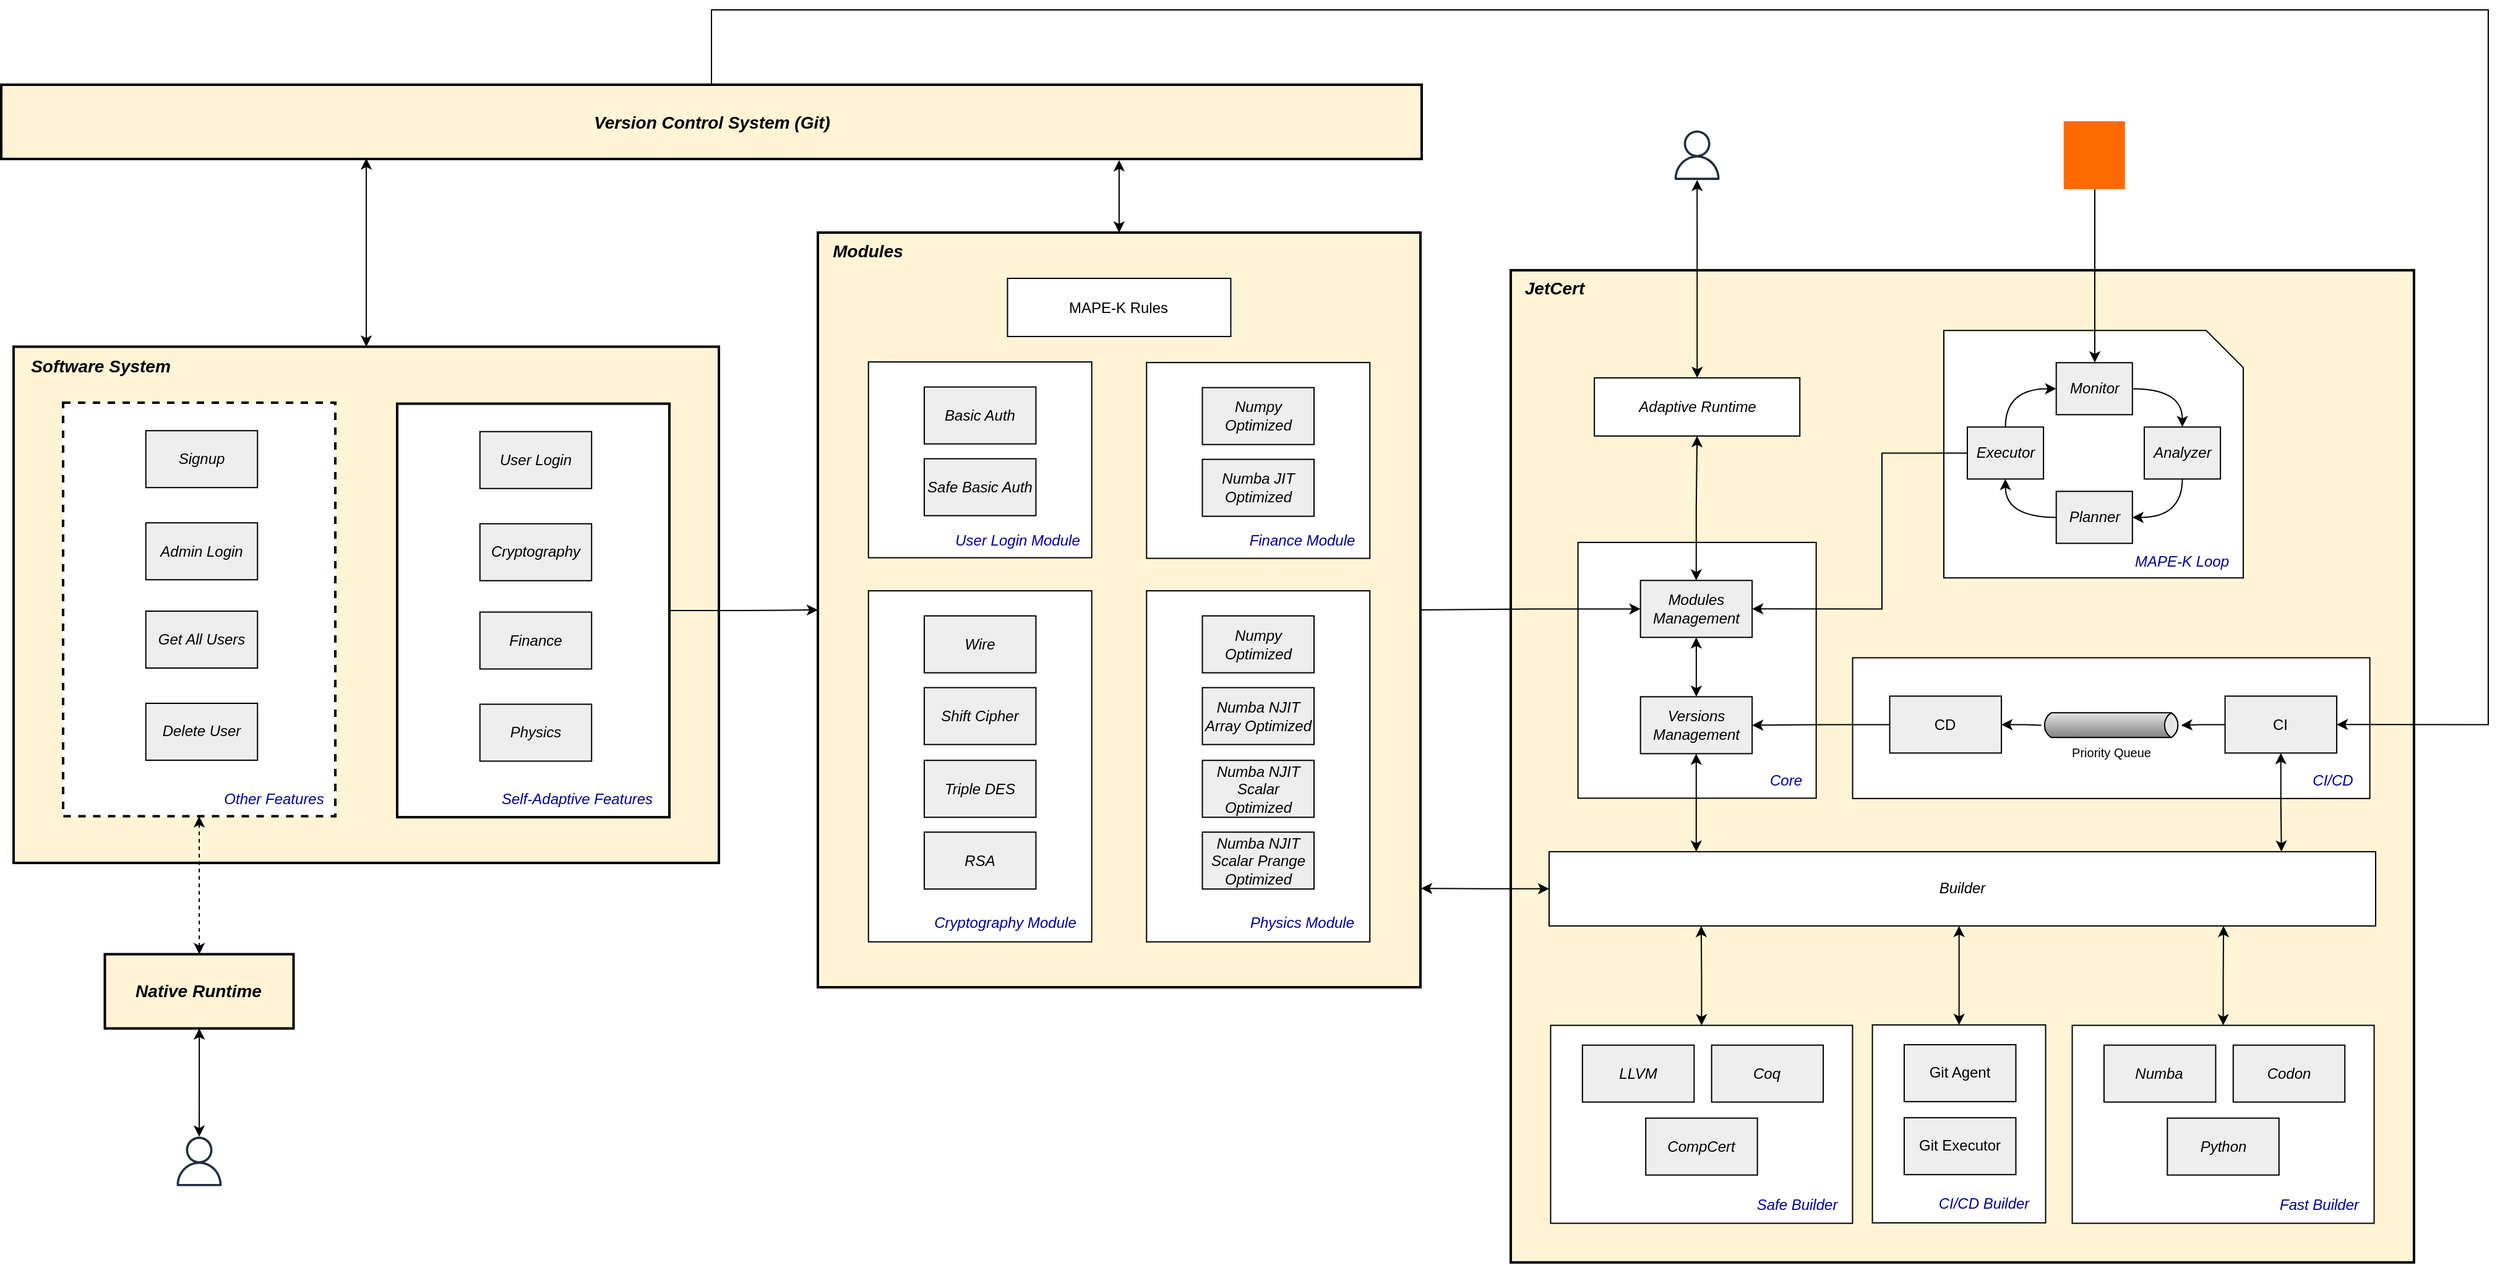 <mxfile version="26.0.6">
  <diagram name="Page-1" id="ZFVRr7OpjtKKJH29cP2N">
    <mxGraphModel dx="2689" dy="1627" grid="1" gridSize="10" guides="1" tooltips="1" connect="1" arrows="1" fold="1" page="1" pageScale="1" pageWidth="850" pageHeight="1100" math="0" shadow="0">
      <root>
        <mxCell id="0" />
        <mxCell id="1" parent="0" />
        <mxCell id="7SUzxIseQcVDFoDJgZ21-4" value="" style="rounded=0;whiteSpace=wrap;html=1;strokeWidth=2;fillColor=#fff5d6;strokeColor=#000000;" parent="1" vertex="1">
          <mxGeometry x="-890" y="42.24" width="570" height="417.25" as="geometry" />
        </mxCell>
        <mxCell id="7SUzxIseQcVDFoDJgZ21-5" value="&lt;font style=&quot;font-size: 14px;&quot;&gt;&lt;b&gt;&lt;i&gt;Software System&lt;/i&gt;&lt;/b&gt;&lt;/font&gt;" style="text;html=1;align=center;verticalAlign=middle;resizable=0;points=[];autosize=1;strokeColor=none;fillColor=none;" parent="1" vertex="1">
          <mxGeometry x="-890" y="42.74" width="140" height="30" as="geometry" />
        </mxCell>
        <mxCell id="nUs16ag-8KY5u_Jwet5G-22" value="" style="rounded=0;whiteSpace=wrap;html=1;fillColor=#FFF5D6;strokeWidth=2;" parent="1" vertex="1">
          <mxGeometry x="-240" y="-50" width="487" height="610" as="geometry" />
        </mxCell>
        <mxCell id="nUs16ag-8KY5u_Jwet5G-24" value="&lt;font style=&quot;font-size: 14px;&quot;&gt;&lt;b&gt;&lt;i&gt;Modules&lt;/i&gt;&lt;/b&gt;&lt;/font&gt;" style="text;html=1;align=center;verticalAlign=middle;resizable=0;points=[];autosize=1;strokeColor=none;fillColor=none;" parent="1" vertex="1">
          <mxGeometry x="-240" y="-50" width="80" height="30" as="geometry" />
        </mxCell>
        <mxCell id="nUs16ag-8KY5u_Jwet5G-88" value="" style="rounded=0;whiteSpace=wrap;html=1;" parent="1" vertex="1">
          <mxGeometry x="25.65" y="55.06" width="180.46" height="158.25" as="geometry" />
        </mxCell>
        <mxCell id="nUs16ag-8KY5u_Jwet5G-89" value="&lt;i style=&quot;&quot;&gt;&lt;font style=&quot;font-size: 12px;&quot;&gt;Numpy Optimized&lt;/font&gt;&lt;/i&gt;" style="html=1;dropTarget=0;whiteSpace=wrap;fillColor=#EEEEEE;" parent="1" vertex="1">
          <mxGeometry x="70.76" y="75.31" width="90.24" height="46" as="geometry" />
        </mxCell>
        <mxCell id="nUs16ag-8KY5u_Jwet5G-90" value="&lt;i&gt;Numba JIT Optimized&lt;/i&gt;" style="html=1;dropTarget=0;whiteSpace=wrap;fillColor=#EEEEEE;" parent="1" vertex="1">
          <mxGeometry x="70.76" y="133.31" width="90.24" height="46" as="geometry" />
        </mxCell>
        <mxCell id="nUs16ag-8KY5u_Jwet5G-91" value="&lt;font size=&quot;1&quot; color=&quot;#000099&quot; style=&quot;&quot;&gt;&lt;i style=&quot;font-size: 12px;&quot;&gt;Finance Module&lt;/i&gt;&lt;/font&gt;" style="text;html=1;align=center;verticalAlign=middle;resizable=0;points=[];autosize=1;strokeColor=none;fillColor=none;" parent="1" vertex="1">
          <mxGeometry x="96.11" y="183.81" width="110" height="30" as="geometry" />
        </mxCell>
        <mxCell id="48fDKb3yu4CFOlkJPKU8-24" value="MAPE-K Rules" style="rounded=0;whiteSpace=wrap;html=1;" parent="1" vertex="1">
          <mxGeometry x="-86.73" y="-13.0" width="180.46" height="47" as="geometry" />
        </mxCell>
        <mxCell id="NnZYRGLzejtgDi9ghLFj-72" style="edgeStyle=orthogonalEdgeStyle;rounded=0;orthogonalLoop=1;jettySize=auto;html=1;" parent="1" source="NnZYRGLzejtgDi9ghLFj-1" target="nUs16ag-8KY5u_Jwet5G-22" edge="1">
          <mxGeometry relative="1" as="geometry" />
        </mxCell>
        <mxCell id="NnZYRGLzejtgDi9ghLFj-1" value="" style="rounded=0;whiteSpace=wrap;html=1;strokeWidth=2;" parent="1" vertex="1">
          <mxGeometry x="-580" y="88.3" width="220" height="334.25" as="geometry" />
        </mxCell>
        <mxCell id="NnZYRGLzejtgDi9ghLFj-4" value="&lt;i&gt;User Login&lt;/i&gt;" style="html=1;dropTarget=0;whiteSpace=wrap;fillColor=#EEEEEE;" parent="1" vertex="1">
          <mxGeometry x="-513.12" y="110.86" width="90.24" height="46" as="geometry" />
        </mxCell>
        <mxCell id="NnZYRGLzejtgDi9ghLFj-5" value="&lt;i&gt;Cryptography&lt;/i&gt;" style="html=1;dropTarget=0;whiteSpace=wrap;fillColor=#EEEEEE;" parent="1" vertex="1">
          <mxGeometry x="-513.12" y="185.36" width="90.24" height="46" as="geometry" />
        </mxCell>
        <mxCell id="NnZYRGLzejtgDi9ghLFj-11" value="&lt;i style=&quot;&quot;&gt;&lt;font style=&quot;font-size: 12px;&quot;&gt;Finance&lt;/font&gt;&lt;/i&gt;" style="html=1;dropTarget=0;whiteSpace=wrap;fillColor=#EEEEEE;" parent="1" vertex="1">
          <mxGeometry x="-513.12" y="256.74" width="90.24" height="46" as="geometry" />
        </mxCell>
        <mxCell id="NnZYRGLzejtgDi9ghLFj-12" value="&lt;i&gt;Physics&lt;/i&gt;" style="html=1;dropTarget=0;whiteSpace=wrap;fillColor=#EEEEEE;" parent="1" vertex="1">
          <mxGeometry x="-513.12" y="331.24" width="90.24" height="46" as="geometry" />
        </mxCell>
        <mxCell id="NnZYRGLzejtgDi9ghLFj-35" value="&lt;font color=&quot;#000099&quot;&gt;&lt;i&gt;Self-Adaptive Features&lt;/i&gt;&lt;/font&gt;" style="text;html=1;align=center;verticalAlign=middle;resizable=0;points=[];autosize=1;strokeColor=none;fillColor=none;" parent="1" vertex="1">
          <mxGeometry x="-510" y="392.55" width="150" height="30" as="geometry" />
        </mxCell>
        <mxCell id="K5gOMNAxIlGWHmhBvM_P-454" style="edgeStyle=orthogonalEdgeStyle;rounded=0;orthogonalLoop=1;jettySize=auto;html=1;dashed=1;startArrow=classic;startFill=1;" parent="1" source="NnZYRGLzejtgDi9ghLFj-44" target="K5gOMNAxIlGWHmhBvM_P-452" edge="1">
          <mxGeometry relative="1" as="geometry" />
        </mxCell>
        <mxCell id="NnZYRGLzejtgDi9ghLFj-44" value="" style="rounded=0;whiteSpace=wrap;html=1;strokeWidth=2;dashed=1;" parent="1" vertex="1">
          <mxGeometry x="-850" y="87.55" width="220" height="334.25" as="geometry" />
        </mxCell>
        <mxCell id="NnZYRGLzejtgDi9ghLFj-45" value="&lt;i&gt;Signup&lt;/i&gt;" style="html=1;dropTarget=0;whiteSpace=wrap;fillColor=#EEEEEE;" parent="1" vertex="1">
          <mxGeometry x="-783.12" y="110.11" width="90.24" height="46" as="geometry" />
        </mxCell>
        <mxCell id="NnZYRGLzejtgDi9ghLFj-46" value="&lt;i&gt;Admin Login&lt;/i&gt;" style="html=1;dropTarget=0;whiteSpace=wrap;fillColor=#EEEEEE;" parent="1" vertex="1">
          <mxGeometry x="-783.12" y="184.61" width="90.24" height="46" as="geometry" />
        </mxCell>
        <mxCell id="NnZYRGLzejtgDi9ghLFj-47" value="&lt;i style=&quot;&quot;&gt;&lt;font style=&quot;font-size: 12px;&quot;&gt;Get All Users&lt;/font&gt;&lt;/i&gt;" style="html=1;dropTarget=0;whiteSpace=wrap;fillColor=#EEEEEE;" parent="1" vertex="1">
          <mxGeometry x="-783.12" y="255.99" width="90.24" height="46" as="geometry" />
        </mxCell>
        <mxCell id="NnZYRGLzejtgDi9ghLFj-48" value="&lt;i&gt;Delete User&lt;/i&gt;" style="html=1;dropTarget=0;whiteSpace=wrap;fillColor=#EEEEEE;" parent="1" vertex="1">
          <mxGeometry x="-783.12" y="330.49" width="90.24" height="46" as="geometry" />
        </mxCell>
        <mxCell id="NnZYRGLzejtgDi9ghLFj-49" value="&lt;font color=&quot;#000099&quot;&gt;&lt;i&gt;Other Features&lt;/i&gt;&lt;/font&gt;" style="text;html=1;align=center;verticalAlign=middle;resizable=0;points=[];autosize=1;strokeColor=none;fillColor=none;" parent="1" vertex="1">
          <mxGeometry x="-730" y="392.55" width="100" height="30" as="geometry" />
        </mxCell>
        <mxCell id="NnZYRGLzejtgDi9ghLFj-55" value="" style="rounded=0;whiteSpace=wrap;html=1;" parent="1" vertex="1">
          <mxGeometry x="25.65" y="239.56" width="180.46" height="283.75" as="geometry" />
        </mxCell>
        <mxCell id="NnZYRGLzejtgDi9ghLFj-56" value="&lt;i&gt;Numpy Optimized&lt;/i&gt;" style="html=1;dropTarget=0;whiteSpace=wrap;fillColor=#EEEEEE;" parent="1" vertex="1">
          <mxGeometry x="70.76" y="259.81" width="90.24" height="46" as="geometry" />
        </mxCell>
        <mxCell id="NnZYRGLzejtgDi9ghLFj-57" value="&lt;i&gt;Numba NJIT Array Optimized&lt;/i&gt;" style="html=1;dropTarget=0;whiteSpace=wrap;fillColor=#EEEEEE;" parent="1" vertex="1">
          <mxGeometry x="70.76" y="317.81" width="90.24" height="46" as="geometry" />
        </mxCell>
        <mxCell id="NnZYRGLzejtgDi9ghLFj-58" value="&lt;font size=&quot;1&quot; color=&quot;#000099&quot; style=&quot;&quot;&gt;&lt;i style=&quot;font-size: 12px;&quot;&gt;Physics Module&lt;/i&gt;&lt;/font&gt;" style="text;html=1;align=center;verticalAlign=middle;resizable=0;points=[];autosize=1;strokeColor=none;fillColor=none;" parent="1" vertex="1">
          <mxGeometry x="96.11" y="493.31" width="110" height="30" as="geometry" />
        </mxCell>
        <mxCell id="NnZYRGLzejtgDi9ghLFj-59" value="&lt;i&gt;Numba NJIT Scalar Optimized&lt;/i&gt;" style="html=1;dropTarget=0;whiteSpace=wrap;fillColor=#EEEEEE;" parent="1" vertex="1">
          <mxGeometry x="70.76" y="376.62" width="90.24" height="46" as="geometry" />
        </mxCell>
        <mxCell id="NnZYRGLzejtgDi9ghLFj-60" value="&lt;i&gt;Numba NJIT Scalar Prange Optimized&lt;/i&gt;" style="html=1;dropTarget=0;whiteSpace=wrap;fillColor=#EEEEEE;" parent="1" vertex="1">
          <mxGeometry x="70.76" y="434.62" width="90.24" height="46" as="geometry" />
        </mxCell>
        <mxCell id="NnZYRGLzejtgDi9ghLFj-61" value="" style="rounded=0;whiteSpace=wrap;html=1;" parent="1" vertex="1">
          <mxGeometry x="-199.12" y="239.56" width="180.46" height="283.75" as="geometry" />
        </mxCell>
        <mxCell id="NnZYRGLzejtgDi9ghLFj-62" value="&lt;i&gt;Wire&lt;/i&gt;" style="html=1;dropTarget=0;whiteSpace=wrap;fillColor=#EEEEEE;" parent="1" vertex="1">
          <mxGeometry x="-154.01" y="259.81" width="90.24" height="46" as="geometry" />
        </mxCell>
        <mxCell id="NnZYRGLzejtgDi9ghLFj-63" value="&lt;i&gt;Shift Cipher&lt;/i&gt;" style="html=1;dropTarget=0;whiteSpace=wrap;fillColor=#EEEEEE;" parent="1" vertex="1">
          <mxGeometry x="-154.01" y="317.81" width="90.24" height="46" as="geometry" />
        </mxCell>
        <mxCell id="NnZYRGLzejtgDi9ghLFj-64" value="&lt;font size=&quot;1&quot; color=&quot;#000099&quot; style=&quot;&quot;&gt;&lt;i style=&quot;font-size: 12px;&quot;&gt;Cryptography Module&lt;/i&gt;&lt;/font&gt;" style="text;html=1;align=center;verticalAlign=middle;resizable=0;points=[];autosize=1;strokeColor=none;fillColor=none;" parent="1" vertex="1">
          <mxGeometry x="-158.66" y="493.31" width="140" height="30" as="geometry" />
        </mxCell>
        <mxCell id="NnZYRGLzejtgDi9ghLFj-65" value="&lt;i&gt;Triple DES&lt;/i&gt;" style="html=1;dropTarget=0;whiteSpace=wrap;fillColor=#EEEEEE;" parent="1" vertex="1">
          <mxGeometry x="-154.01" y="376.62" width="90.24" height="46" as="geometry" />
        </mxCell>
        <mxCell id="NnZYRGLzejtgDi9ghLFj-66" value="&lt;i&gt;RSA&lt;/i&gt;" style="html=1;dropTarget=0;whiteSpace=wrap;fillColor=#EEEEEE;" parent="1" vertex="1">
          <mxGeometry x="-154.01" y="434.62" width="90.24" height="46" as="geometry" />
        </mxCell>
        <mxCell id="NnZYRGLzejtgDi9ghLFj-67" value="" style="rounded=0;whiteSpace=wrap;html=1;" parent="1" vertex="1">
          <mxGeometry x="-199.12" y="54.56" width="180.46" height="158.25" as="geometry" />
        </mxCell>
        <mxCell id="NnZYRGLzejtgDi9ghLFj-68" value="&lt;i style=&quot;&quot;&gt;&lt;font style=&quot;font-size: 12px;&quot;&gt;Basic Auth&lt;/font&gt;&lt;/i&gt;" style="html=1;dropTarget=0;whiteSpace=wrap;fillColor=#EEEEEE;" parent="1" vertex="1">
          <mxGeometry x="-154.01" y="74.81" width="90.24" height="46" as="geometry" />
        </mxCell>
        <mxCell id="NnZYRGLzejtgDi9ghLFj-69" value="&lt;i&gt;Safe Basic Auth&lt;/i&gt;" style="html=1;dropTarget=0;whiteSpace=wrap;fillColor=#EEEEEE;" parent="1" vertex="1">
          <mxGeometry x="-154.01" y="132.81" width="90.24" height="46" as="geometry" />
        </mxCell>
        <mxCell id="NnZYRGLzejtgDi9ghLFj-70" value="&lt;font size=&quot;1&quot; color=&quot;#000099&quot;&gt;&lt;i style=&quot;font-size: 12px;&quot;&gt;User Login Module&lt;/i&gt;&lt;/font&gt;" style="text;html=1;align=center;verticalAlign=middle;resizable=0;points=[];autosize=1;strokeColor=none;fillColor=none;" parent="1" vertex="1">
          <mxGeometry x="-138.66" y="183.81" width="120" height="30" as="geometry" />
        </mxCell>
        <mxCell id="K5gOMNAxIlGWHmhBvM_P-425" value="" style="sketch=0;outlineConnect=0;fontColor=#232F3E;gradientColor=none;fillColor=#232F3D;strokeColor=none;dashed=0;verticalLabelPosition=bottom;verticalAlign=top;align=center;html=1;fontSize=12;fontStyle=0;aspect=fixed;pointerEvents=1;shape=mxgraph.aws4.user;" parent="1" vertex="1">
          <mxGeometry x="450.59" y="-132.55" width="40" height="40" as="geometry" />
        </mxCell>
        <mxCell id="K5gOMNAxIlGWHmhBvM_P-448" value="" style="rounded=0;whiteSpace=wrap;html=1;fillColor=#FFF5D6;strokeWidth=2;" parent="1" vertex="1">
          <mxGeometry x="-900" y="-169.5" width="1148" height="60" as="geometry" />
        </mxCell>
        <mxCell id="K5gOMNAxIlGWHmhBvM_P-449" value="&lt;font style=&quot;font-size: 14px;&quot;&gt;&lt;b&gt;&lt;i&gt;Version Control System (Git)&lt;/i&gt;&lt;/b&gt;&lt;/font&gt;" style="text;html=1;align=center;verticalAlign=middle;resizable=0;points=[];autosize=1;strokeColor=none;fillColor=none;" parent="1" vertex="1">
          <mxGeometry x="-431" y="-154.5" width="210" height="30" as="geometry" />
        </mxCell>
        <mxCell id="K5gOMNAxIlGWHmhBvM_P-450" value="" style="sketch=0;outlineConnect=0;fontColor=#232F3E;gradientColor=none;fillColor=#232F3D;strokeColor=none;dashed=0;verticalLabelPosition=bottom;verticalAlign=top;align=center;html=1;fontSize=12;fontStyle=0;aspect=fixed;pointerEvents=1;shape=mxgraph.aws4.user;" parent="1" vertex="1">
          <mxGeometry x="-760.0" y="680.79" width="40" height="40" as="geometry" />
        </mxCell>
        <mxCell id="K5gOMNAxIlGWHmhBvM_P-451" value="" style="edgeStyle=orthogonalEdgeStyle;rounded=0;orthogonalLoop=1;jettySize=auto;html=1;startArrow=classic;startFill=1;" parent="1" source="K5gOMNAxIlGWHmhBvM_P-452" target="K5gOMNAxIlGWHmhBvM_P-450" edge="1">
          <mxGeometry relative="1" as="geometry" />
        </mxCell>
        <mxCell id="K5gOMNAxIlGWHmhBvM_P-452" value="" style="rounded=0;whiteSpace=wrap;html=1;fillColor=#FFF5D6;strokeWidth=2;" parent="1" vertex="1">
          <mxGeometry x="-816.25" y="533.29" width="152.5" height="60" as="geometry" />
        </mxCell>
        <mxCell id="K5gOMNAxIlGWHmhBvM_P-453" value="&lt;font style=&quot;font-size: 14px;&quot;&gt;&lt;b&gt;&lt;i&gt;Native Runtime&lt;/i&gt;&lt;/b&gt;&lt;/font&gt;" style="text;html=1;align=center;verticalAlign=middle;resizable=0;points=[];autosize=1;strokeColor=none;fillColor=none;" parent="1" vertex="1">
          <mxGeometry x="-806.25" y="548.29" width="130" height="30" as="geometry" />
        </mxCell>
        <mxCell id="K5gOMNAxIlGWHmhBvM_P-455" style="edgeStyle=orthogonalEdgeStyle;rounded=0;orthogonalLoop=1;jettySize=auto;html=1;entryX=0.787;entryY=1.016;entryDx=0;entryDy=0;entryPerimeter=0;startArrow=classic;startFill=1;" parent="1" source="nUs16ag-8KY5u_Jwet5G-22" target="K5gOMNAxIlGWHmhBvM_P-448" edge="1">
          <mxGeometry relative="1" as="geometry" />
        </mxCell>
        <mxCell id="K5gOMNAxIlGWHmhBvM_P-458" style="edgeStyle=orthogonalEdgeStyle;rounded=0;orthogonalLoop=1;jettySize=auto;html=1;entryX=0.257;entryY=0.992;entryDx=0;entryDy=0;entryPerimeter=0;startArrow=classic;startFill=1;" parent="1" source="7SUzxIseQcVDFoDJgZ21-4" target="K5gOMNAxIlGWHmhBvM_P-448" edge="1">
          <mxGeometry relative="1" as="geometry" />
        </mxCell>
        <mxCell id="K5gOMNAxIlGWHmhBvM_P-460" value="" style="points=[];aspect=fixed;html=1;align=center;shadow=0;dashed=0;fillColor=#FF6A00;strokeColor=none;shape=mxgraph.alibaba_cloud.isoc_iot_security_operations_center;" parent="1" vertex="1">
          <mxGeometry x="766.89" y="-140" width="49.5" height="54.9" as="geometry" />
        </mxCell>
        <mxCell id="v7TEUmhzQmy-gVdDp10a-3" value="" style="rounded=0;whiteSpace=wrap;html=1;fillColor=#FFF5D6;strokeWidth=2;" parent="1" vertex="1">
          <mxGeometry x="320" y="-19.57" width="730" height="802" as="geometry" />
        </mxCell>
        <mxCell id="v7TEUmhzQmy-gVdDp10a-4" value="&lt;font style=&quot;font-size: 14px;&quot;&gt;&lt;b&gt;&lt;i&gt;JetCert&lt;/i&gt;&lt;/b&gt;&lt;/font&gt;" style="text;html=1;align=center;verticalAlign=middle;resizable=0;points=[];autosize=1;strokeColor=none;fillColor=none;" parent="1" vertex="1">
          <mxGeometry x="320" y="-19.57" width="70" height="30" as="geometry" />
        </mxCell>
        <mxCell id="v7TEUmhzQmy-gVdDp10a-6" value="" style="rounded=0;whiteSpace=wrap;html=1;" parent="1" vertex="1">
          <mxGeometry x="374.33" y="200.43" width="192.52" height="206.75" as="geometry" />
        </mxCell>
        <mxCell id="v7TEUmhzQmy-gVdDp10a-7" value="&lt;font size=&quot;1&quot; color=&quot;#000099&quot; style=&quot;&quot;&gt;&lt;i style=&quot;font-size: 12px;&quot;&gt;Core&lt;/i&gt;&lt;/font&gt;" style="text;html=1;align=center;verticalAlign=middle;resizable=0;points=[];autosize=1;strokeColor=none;fillColor=none;" parent="1" vertex="1">
          <mxGeometry x="517.21" y="377.93" width="50" height="30" as="geometry" />
        </mxCell>
        <mxCell id="v7TEUmhzQmy-gVdDp10a-8" value="" style="shape=card;whiteSpace=wrap;html=1;direction=south;" parent="1" vertex="1">
          <mxGeometry x="670.0" y="29.18" width="242" height="200" as="geometry" />
        </mxCell>
        <mxCell id="v7TEUmhzQmy-gVdDp10a-9" value="&lt;font size=&quot;1&quot; color=&quot;#000099&quot; style=&quot;&quot;&gt;&lt;i style=&quot;font-size: 12px;&quot;&gt;MAPE-K Loop&lt;/i&gt;&lt;/font&gt;" style="text;html=1;align=center;verticalAlign=middle;resizable=0;points=[];autosize=1;strokeColor=none;fillColor=none;" parent="1" vertex="1">
          <mxGeometry x="812" y="201.18" width="100" height="30" as="geometry" />
        </mxCell>
        <mxCell id="v7TEUmhzQmy-gVdDp10a-10" style="edgeStyle=orthogonalEdgeStyle;rounded=0;orthogonalLoop=1;jettySize=auto;html=1;entryX=1;entryY=0.5;entryDx=0;entryDy=0;" parent="1" source="v7TEUmhzQmy-gVdDp10a-11" target="v7TEUmhzQmy-gVdDp10a-22" edge="1">
          <mxGeometry relative="1" as="geometry">
            <Array as="points">
              <mxPoint x="620" y="128.43" />
              <mxPoint x="620" y="254.43" />
            </Array>
          </mxGeometry>
        </mxCell>
        <mxCell id="v7TEUmhzQmy-gVdDp10a-11" value="&lt;i&gt;Executor&lt;/i&gt;" style="html=1;dropTarget=0;whiteSpace=wrap;fillColor=#EEEEEE;" parent="1" vertex="1">
          <mxGeometry x="689" y="107.18" width="61.55" height="42" as="geometry" />
        </mxCell>
        <mxCell id="v7TEUmhzQmy-gVdDp10a-12" style="edgeStyle=orthogonalEdgeStyle;rounded=0;orthogonalLoop=1;jettySize=auto;html=1;entryX=0.5;entryY=0;entryDx=0;entryDy=0;curved=1;" parent="1" source="v7TEUmhzQmy-gVdDp10a-14" target="v7TEUmhzQmy-gVdDp10a-15" edge="1">
          <mxGeometry relative="1" as="geometry" />
        </mxCell>
        <mxCell id="v7TEUmhzQmy-gVdDp10a-13" style="edgeStyle=orthogonalEdgeStyle;rounded=0;orthogonalLoop=1;jettySize=auto;html=1;entryX=0.5;entryY=0;entryDx=0;entryDy=0;endArrow=none;endFill=0;startArrow=classic;startFill=1;curved=1;" parent="1" source="v7TEUmhzQmy-gVdDp10a-14" target="v7TEUmhzQmy-gVdDp10a-11" edge="1">
          <mxGeometry relative="1" as="geometry" />
        </mxCell>
        <mxCell id="v7TEUmhzQmy-gVdDp10a-14" value="&lt;i&gt;Monitor&lt;/i&gt;" style="html=1;dropTarget=0;whiteSpace=wrap;fillColor=#EEEEEE;" parent="1" vertex="1">
          <mxGeometry x="760.86" y="55.18" width="61.55" height="42" as="geometry" />
        </mxCell>
        <mxCell id="v7TEUmhzQmy-gVdDp10a-15" value="&lt;i&gt;Analyzer&lt;/i&gt;" style="html=1;dropTarget=0;whiteSpace=wrap;fillColor=#EEEEEE;" parent="1" vertex="1">
          <mxGeometry x="832" y="107.18" width="61.55" height="42" as="geometry" />
        </mxCell>
        <mxCell id="v7TEUmhzQmy-gVdDp10a-16" style="edgeStyle=orthogonalEdgeStyle;rounded=0;orthogonalLoop=1;jettySize=auto;html=1;entryX=0.5;entryY=1;entryDx=0;entryDy=0;startArrow=classic;startFill=1;endArrow=none;endFill=0;curved=1;" parent="1" source="v7TEUmhzQmy-gVdDp10a-18" target="v7TEUmhzQmy-gVdDp10a-15" edge="1">
          <mxGeometry relative="1" as="geometry" />
        </mxCell>
        <mxCell id="v7TEUmhzQmy-gVdDp10a-17" style="edgeStyle=orthogonalEdgeStyle;rounded=0;orthogonalLoop=1;jettySize=auto;html=1;entryX=0.5;entryY=1;entryDx=0;entryDy=0;curved=1;" parent="1" source="v7TEUmhzQmy-gVdDp10a-18" target="v7TEUmhzQmy-gVdDp10a-11" edge="1">
          <mxGeometry relative="1" as="geometry" />
        </mxCell>
        <mxCell id="v7TEUmhzQmy-gVdDp10a-18" value="&lt;i&gt;Planner&lt;/i&gt;" style="html=1;dropTarget=0;whiteSpace=wrap;fillColor=#EEEEEE;" parent="1" vertex="1">
          <mxGeometry x="760.86" y="159.18" width="61.55" height="42" as="geometry" />
        </mxCell>
        <mxCell id="v7TEUmhzQmy-gVdDp10a-71" style="edgeStyle=orthogonalEdgeStyle;rounded=0;orthogonalLoop=1;jettySize=auto;html=1;startArrow=classic;startFill=1;" parent="1" source="v7TEUmhzQmy-gVdDp10a-19" target="K5gOMNAxIlGWHmhBvM_P-425" edge="1">
          <mxGeometry relative="1" as="geometry" />
        </mxCell>
        <mxCell id="v7TEUmhzQmy-gVdDp10a-19" value="&lt;i&gt;Adaptive Runtime&lt;/i&gt;" style="rounded=0;whiteSpace=wrap;html=1;" parent="1" vertex="1">
          <mxGeometry x="387.56" y="67.43" width="166.06" height="47" as="geometry" />
        </mxCell>
        <mxCell id="v7TEUmhzQmy-gVdDp10a-20" style="edgeStyle=orthogonalEdgeStyle;rounded=0;orthogonalLoop=1;jettySize=auto;html=1;entryX=0.5;entryY=1;entryDx=0;entryDy=0;startArrow=classic;startFill=1;" parent="1" source="v7TEUmhzQmy-gVdDp10a-22" target="v7TEUmhzQmy-gVdDp10a-19" edge="1">
          <mxGeometry relative="1" as="geometry" />
        </mxCell>
        <mxCell id="v7TEUmhzQmy-gVdDp10a-21" value="" style="edgeStyle=orthogonalEdgeStyle;rounded=0;orthogonalLoop=1;jettySize=auto;html=1;startArrow=classic;startFill=1;" parent="1" source="v7TEUmhzQmy-gVdDp10a-22" target="v7TEUmhzQmy-gVdDp10a-34" edge="1">
          <mxGeometry relative="1" as="geometry" />
        </mxCell>
        <mxCell id="v7TEUmhzQmy-gVdDp10a-62" style="edgeStyle=orthogonalEdgeStyle;rounded=0;orthogonalLoop=1;jettySize=auto;html=1;entryX=1;entryY=0.5;entryDx=0;entryDy=0;endArrow=none;endFill=0;startArrow=classic;startFill=1;" parent="1" source="v7TEUmhzQmy-gVdDp10a-22" target="nUs16ag-8KY5u_Jwet5G-22" edge="1">
          <mxGeometry relative="1" as="geometry" />
        </mxCell>
        <mxCell id="v7TEUmhzQmy-gVdDp10a-22" value="&lt;div&gt;&lt;i&gt;Modules&lt;/i&gt;&lt;/div&gt;&lt;div&gt;&lt;i&gt;Management&lt;/i&gt;&lt;/div&gt;" style="html=1;dropTarget=0;whiteSpace=wrap;fillColor=#EEEEEE;" parent="1" vertex="1">
          <mxGeometry x="424.83" y="231.18" width="90.24" height="46" as="geometry" />
        </mxCell>
        <mxCell id="v7TEUmhzQmy-gVdDp10a-23" value="" style="rounded=0;whiteSpace=wrap;html=1;" parent="1" vertex="1">
          <mxGeometry x="352.22" y="590.79" width="244" height="160" as="geometry" />
        </mxCell>
        <mxCell id="v7TEUmhzQmy-gVdDp10a-24" value="&lt;font size=&quot;1&quot; color=&quot;#000099&quot; style=&quot;&quot;&gt;&lt;i style=&quot;font-size: 12px;&quot;&gt;Safe Builder&lt;/i&gt;&lt;/font&gt;" style="text;html=1;align=center;verticalAlign=middle;resizable=0;points=[];autosize=1;strokeColor=none;fillColor=none;" parent="1" vertex="1">
          <mxGeometry x="506.22" y="720.79" width="90" height="30" as="geometry" />
        </mxCell>
        <mxCell id="v7TEUmhzQmy-gVdDp10a-25" value="&lt;i&gt;LLVM&lt;/i&gt;" style="html=1;dropTarget=0;whiteSpace=wrap;fillColor=#EEEEEE;" parent="1" vertex="1">
          <mxGeometry x="377.92" y="606.79" width="90.24" height="46" as="geometry" />
        </mxCell>
        <mxCell id="v7TEUmhzQmy-gVdDp10a-26" value="&lt;i&gt;Coq&lt;/i&gt;" style="html=1;dropTarget=0;whiteSpace=wrap;fillColor=#EEEEEE;" parent="1" vertex="1">
          <mxGeometry x="482.32" y="606.79" width="90.24" height="46" as="geometry" />
        </mxCell>
        <mxCell id="v7TEUmhzQmy-gVdDp10a-27" value="&lt;i style=&quot;&quot;&gt;&lt;font style=&quot;font-size: 12px;&quot;&gt;CompCert&lt;/font&gt;&lt;/i&gt;" style="html=1;dropTarget=0;whiteSpace=wrap;fillColor=#EEEEEE;" parent="1" vertex="1">
          <mxGeometry x="429.1" y="665.79" width="90.24" height="46" as="geometry" />
        </mxCell>
        <mxCell id="v7TEUmhzQmy-gVdDp10a-29" value="" style="rounded=0;whiteSpace=wrap;html=1;" parent="1" vertex="1">
          <mxGeometry x="773.78" y="590.79" width="244" height="160" as="geometry" />
        </mxCell>
        <mxCell id="v7TEUmhzQmy-gVdDp10a-30" value="&lt;font size=&quot;1&quot; color=&quot;#000099&quot; style=&quot;&quot;&gt;&lt;i style=&quot;font-size: 12px;&quot;&gt;Fast Builder&lt;/i&gt;&lt;/font&gt;" style="text;html=1;align=center;verticalAlign=middle;resizable=0;points=[];autosize=1;strokeColor=none;fillColor=none;" parent="1" vertex="1">
          <mxGeometry x="927.78" y="720.79" width="90" height="30" as="geometry" />
        </mxCell>
        <mxCell id="v7TEUmhzQmy-gVdDp10a-31" value="&lt;i&gt;Numba&lt;/i&gt;" style="html=1;dropTarget=0;whiteSpace=wrap;fillColor=#EEEEEE;" parent="1" vertex="1">
          <mxGeometry x="799.48" y="606.79" width="90.24" height="46" as="geometry" />
        </mxCell>
        <mxCell id="v7TEUmhzQmy-gVdDp10a-32" value="&lt;i&gt;Codon&lt;/i&gt;" style="html=1;dropTarget=0;whiteSpace=wrap;fillColor=#EEEEEE;" parent="1" vertex="1">
          <mxGeometry x="903.88" y="606.79" width="90.24" height="46" as="geometry" />
        </mxCell>
        <mxCell id="v7TEUmhzQmy-gVdDp10a-33" value="&lt;i style=&quot;&quot;&gt;&lt;font style=&quot;font-size: 12px;&quot;&gt;Python&lt;/font&gt;&lt;/i&gt;" style="html=1;dropTarget=0;whiteSpace=wrap;fillColor=#EEEEEE;" parent="1" vertex="1">
          <mxGeometry x="850.66" y="665.79" width="90.24" height="46" as="geometry" />
        </mxCell>
        <mxCell id="v7TEUmhzQmy-gVdDp10a-34" value="&lt;i&gt;Versions Management&lt;/i&gt;" style="html=1;dropTarget=0;whiteSpace=wrap;fillColor=#EEEEEE;" parent="1" vertex="1">
          <mxGeometry x="424.83" y="325.18" width="90.24" height="46" as="geometry" />
        </mxCell>
        <mxCell id="v7TEUmhzQmy-gVdDp10a-35" value="" style="rounded=0;whiteSpace=wrap;html=1;" parent="1" vertex="1">
          <mxGeometry x="596.29" y="293.68" width="418" height="113.75" as="geometry" />
        </mxCell>
        <mxCell id="v7TEUmhzQmy-gVdDp10a-36" value="&lt;font size=&quot;1&quot; color=&quot;#000099&quot; style=&quot;&quot;&gt;&lt;i style=&quot;font-size: 12px;&quot;&gt;CI/CD&lt;/i&gt;&lt;/font&gt;" style="text;html=1;align=center;verticalAlign=middle;resizable=0;points=[];autosize=1;strokeColor=none;fillColor=none;" parent="1" vertex="1">
          <mxGeometry x="954.29" y="377.93" width="60" height="30" as="geometry" />
        </mxCell>
        <mxCell id="v7TEUmhzQmy-gVdDp10a-37" value="" style="edgeStyle=orthogonalEdgeStyle;rounded=0;orthogonalLoop=1;jettySize=auto;html=1;" parent="1" source="v7TEUmhzQmy-gVdDp10a-38" target="v7TEUmhzQmy-gVdDp10a-40" edge="1">
          <mxGeometry relative="1" as="geometry" />
        </mxCell>
        <mxCell id="v7TEUmhzQmy-gVdDp10a-73" style="edgeStyle=orthogonalEdgeStyle;rounded=0;orthogonalLoop=1;jettySize=auto;html=1;entryX=0.5;entryY=0;entryDx=0;entryDy=0;exitX=1;exitY=0.5;exitDx=0;exitDy=0;startArrow=classic;startFill=1;endArrow=none;endFill=0;" parent="1" source="v7TEUmhzQmy-gVdDp10a-38" target="K5gOMNAxIlGWHmhBvM_P-448" edge="1">
          <mxGeometry relative="1" as="geometry">
            <Array as="points">
              <mxPoint x="1110" y="348" />
              <mxPoint x="1110" y="-230" />
              <mxPoint x="-326" y="-230" />
            </Array>
          </mxGeometry>
        </mxCell>
        <mxCell id="v7TEUmhzQmy-gVdDp10a-38" value="CI" style="html=1;dropTarget=0;whiteSpace=wrap;fillColor=#EEEEEE;" parent="1" vertex="1">
          <mxGeometry x="897.29" y="324.68" width="90.24" height="46" as="geometry" />
        </mxCell>
        <mxCell id="v7TEUmhzQmy-gVdDp10a-39" value="&lt;i&gt;Builder&lt;/i&gt;" style="rounded=0;whiteSpace=wrap;html=1;" parent="1" vertex="1">
          <mxGeometry x="351" y="450.43" width="668" height="60" as="geometry" />
        </mxCell>
        <mxCell id="v7TEUmhzQmy-gVdDp10a-40" value="&lt;font style=&quot;font-size: 10px;&quot;&gt;Priority Queue&lt;/font&gt;" style="strokeWidth=1;outlineConnect=0;dashed=0;align=center;html=1;fontSize=8;shape=mxgraph.eip.messageChannel;verticalLabelPosition=bottom;labelBackgroundColor=#ffffff;verticalAlign=top;" parent="1" vertex="1">
          <mxGeometry x="748.79" y="338.18" width="113" height="20" as="geometry" />
        </mxCell>
        <mxCell id="v7TEUmhzQmy-gVdDp10a-41" value="" style="edgeStyle=orthogonalEdgeStyle;rounded=0;orthogonalLoop=1;jettySize=auto;html=1;" parent="1" source="v7TEUmhzQmy-gVdDp10a-43" target="v7TEUmhzQmy-gVdDp10a-34" edge="1">
          <mxGeometry relative="1" as="geometry" />
        </mxCell>
        <mxCell id="v7TEUmhzQmy-gVdDp10a-42" value="" style="edgeStyle=orthogonalEdgeStyle;rounded=0;orthogonalLoop=1;jettySize=auto;html=1;endArrow=none;endFill=0;startArrow=classic;startFill=1;" parent="1" source="v7TEUmhzQmy-gVdDp10a-43" target="v7TEUmhzQmy-gVdDp10a-40" edge="1">
          <mxGeometry relative="1" as="geometry" />
        </mxCell>
        <mxCell id="v7TEUmhzQmy-gVdDp10a-43" value="CD" style="html=1;dropTarget=0;whiteSpace=wrap;fillColor=#EEEEEE;" parent="1" vertex="1">
          <mxGeometry x="626.29" y="324.68" width="90.24" height="46" as="geometry" />
        </mxCell>
        <mxCell id="v7TEUmhzQmy-gVdDp10a-47" value="" style="rounded=0;whiteSpace=wrap;html=1;" parent="1" vertex="1">
          <mxGeometry x="612.28" y="590.43" width="140" height="160" as="geometry" />
        </mxCell>
        <mxCell id="v7TEUmhzQmy-gVdDp10a-48" value="&lt;font color=&quot;#000099&quot;&gt;&lt;i&gt;CI/CD Builder&lt;/i&gt;&lt;/font&gt;" style="text;html=1;align=center;verticalAlign=middle;resizable=0;points=[];autosize=1;strokeColor=none;fillColor=none;" parent="1" vertex="1">
          <mxGeometry x="652.28" y="720.43" width="100" height="30" as="geometry" />
        </mxCell>
        <mxCell id="v7TEUmhzQmy-gVdDp10a-49" value="Git Agent" style="html=1;dropTarget=0;whiteSpace=wrap;fillColor=#EEEEEE;" parent="1" vertex="1">
          <mxGeometry x="637.98" y="606.43" width="90.24" height="46" as="geometry" />
        </mxCell>
        <mxCell id="v7TEUmhzQmy-gVdDp10a-50" value="Git Executor" style="html=1;dropTarget=0;whiteSpace=wrap;fillColor=#EEEEEE;" parent="1" vertex="1">
          <mxGeometry x="637.98" y="665.43" width="90.24" height="46" as="geometry" />
        </mxCell>
        <mxCell id="v7TEUmhzQmy-gVdDp10a-51" style="edgeStyle=orthogonalEdgeStyle;rounded=0;orthogonalLoop=1;jettySize=auto;html=1;entryX=0.184;entryY=1;entryDx=0;entryDy=0;entryPerimeter=0;startArrow=classic;startFill=1;" parent="1" source="v7TEUmhzQmy-gVdDp10a-23" target="v7TEUmhzQmy-gVdDp10a-39" edge="1">
          <mxGeometry relative="1" as="geometry" />
        </mxCell>
        <mxCell id="v7TEUmhzQmy-gVdDp10a-52" style="edgeStyle=orthogonalEdgeStyle;rounded=0;orthogonalLoop=1;jettySize=auto;html=1;entryX=0.496;entryY=1;entryDx=0;entryDy=0;entryPerimeter=0;startArrow=classic;startFill=1;" parent="1" source="v7TEUmhzQmy-gVdDp10a-47" target="v7TEUmhzQmy-gVdDp10a-39" edge="1">
          <mxGeometry relative="1" as="geometry" />
        </mxCell>
        <mxCell id="v7TEUmhzQmy-gVdDp10a-53" style="edgeStyle=orthogonalEdgeStyle;rounded=0;orthogonalLoop=1;jettySize=auto;html=1;entryX=0.178;entryY=0;entryDx=0;entryDy=0;entryPerimeter=0;startArrow=classic;startFill=1;" parent="1" source="v7TEUmhzQmy-gVdDp10a-34" target="v7TEUmhzQmy-gVdDp10a-39" edge="1">
          <mxGeometry relative="1" as="geometry" />
        </mxCell>
        <mxCell id="v7TEUmhzQmy-gVdDp10a-54" style="edgeStyle=orthogonalEdgeStyle;rounded=0;orthogonalLoop=1;jettySize=auto;html=1;entryX=0.816;entryY=1;entryDx=0;entryDy=0;entryPerimeter=0;startArrow=classic;startFill=1;" parent="1" source="v7TEUmhzQmy-gVdDp10a-29" target="v7TEUmhzQmy-gVdDp10a-39" edge="1">
          <mxGeometry relative="1" as="geometry" />
        </mxCell>
        <mxCell id="v7TEUmhzQmy-gVdDp10a-55" style="edgeStyle=orthogonalEdgeStyle;rounded=0;orthogonalLoop=1;jettySize=auto;html=1;entryX=0.886;entryY=0;entryDx=0;entryDy=0;entryPerimeter=0;startArrow=classic;startFill=1;" parent="1" source="v7TEUmhzQmy-gVdDp10a-38" target="v7TEUmhzQmy-gVdDp10a-39" edge="1">
          <mxGeometry relative="1" as="geometry" />
        </mxCell>
        <mxCell id="v7TEUmhzQmy-gVdDp10a-67" style="edgeStyle=orthogonalEdgeStyle;rounded=0;orthogonalLoop=1;jettySize=auto;html=1;entryX=0.5;entryY=0;entryDx=0;entryDy=0;" parent="1" edge="1">
          <mxGeometry relative="1" as="geometry">
            <mxPoint x="792" y="-85" as="sourcePoint" />
            <mxPoint x="792" y="55" as="targetPoint" />
          </mxGeometry>
        </mxCell>
        <mxCell id="v7TEUmhzQmy-gVdDp10a-69" style="edgeStyle=orthogonalEdgeStyle;rounded=0;orthogonalLoop=1;jettySize=auto;html=1;entryX=1.001;entryY=0.869;entryDx=0;entryDy=0;entryPerimeter=0;startArrow=classic;startFill=1;" parent="1" source="v7TEUmhzQmy-gVdDp10a-39" target="nUs16ag-8KY5u_Jwet5G-22" edge="1">
          <mxGeometry relative="1" as="geometry" />
        </mxCell>
      </root>
    </mxGraphModel>
  </diagram>
</mxfile>
